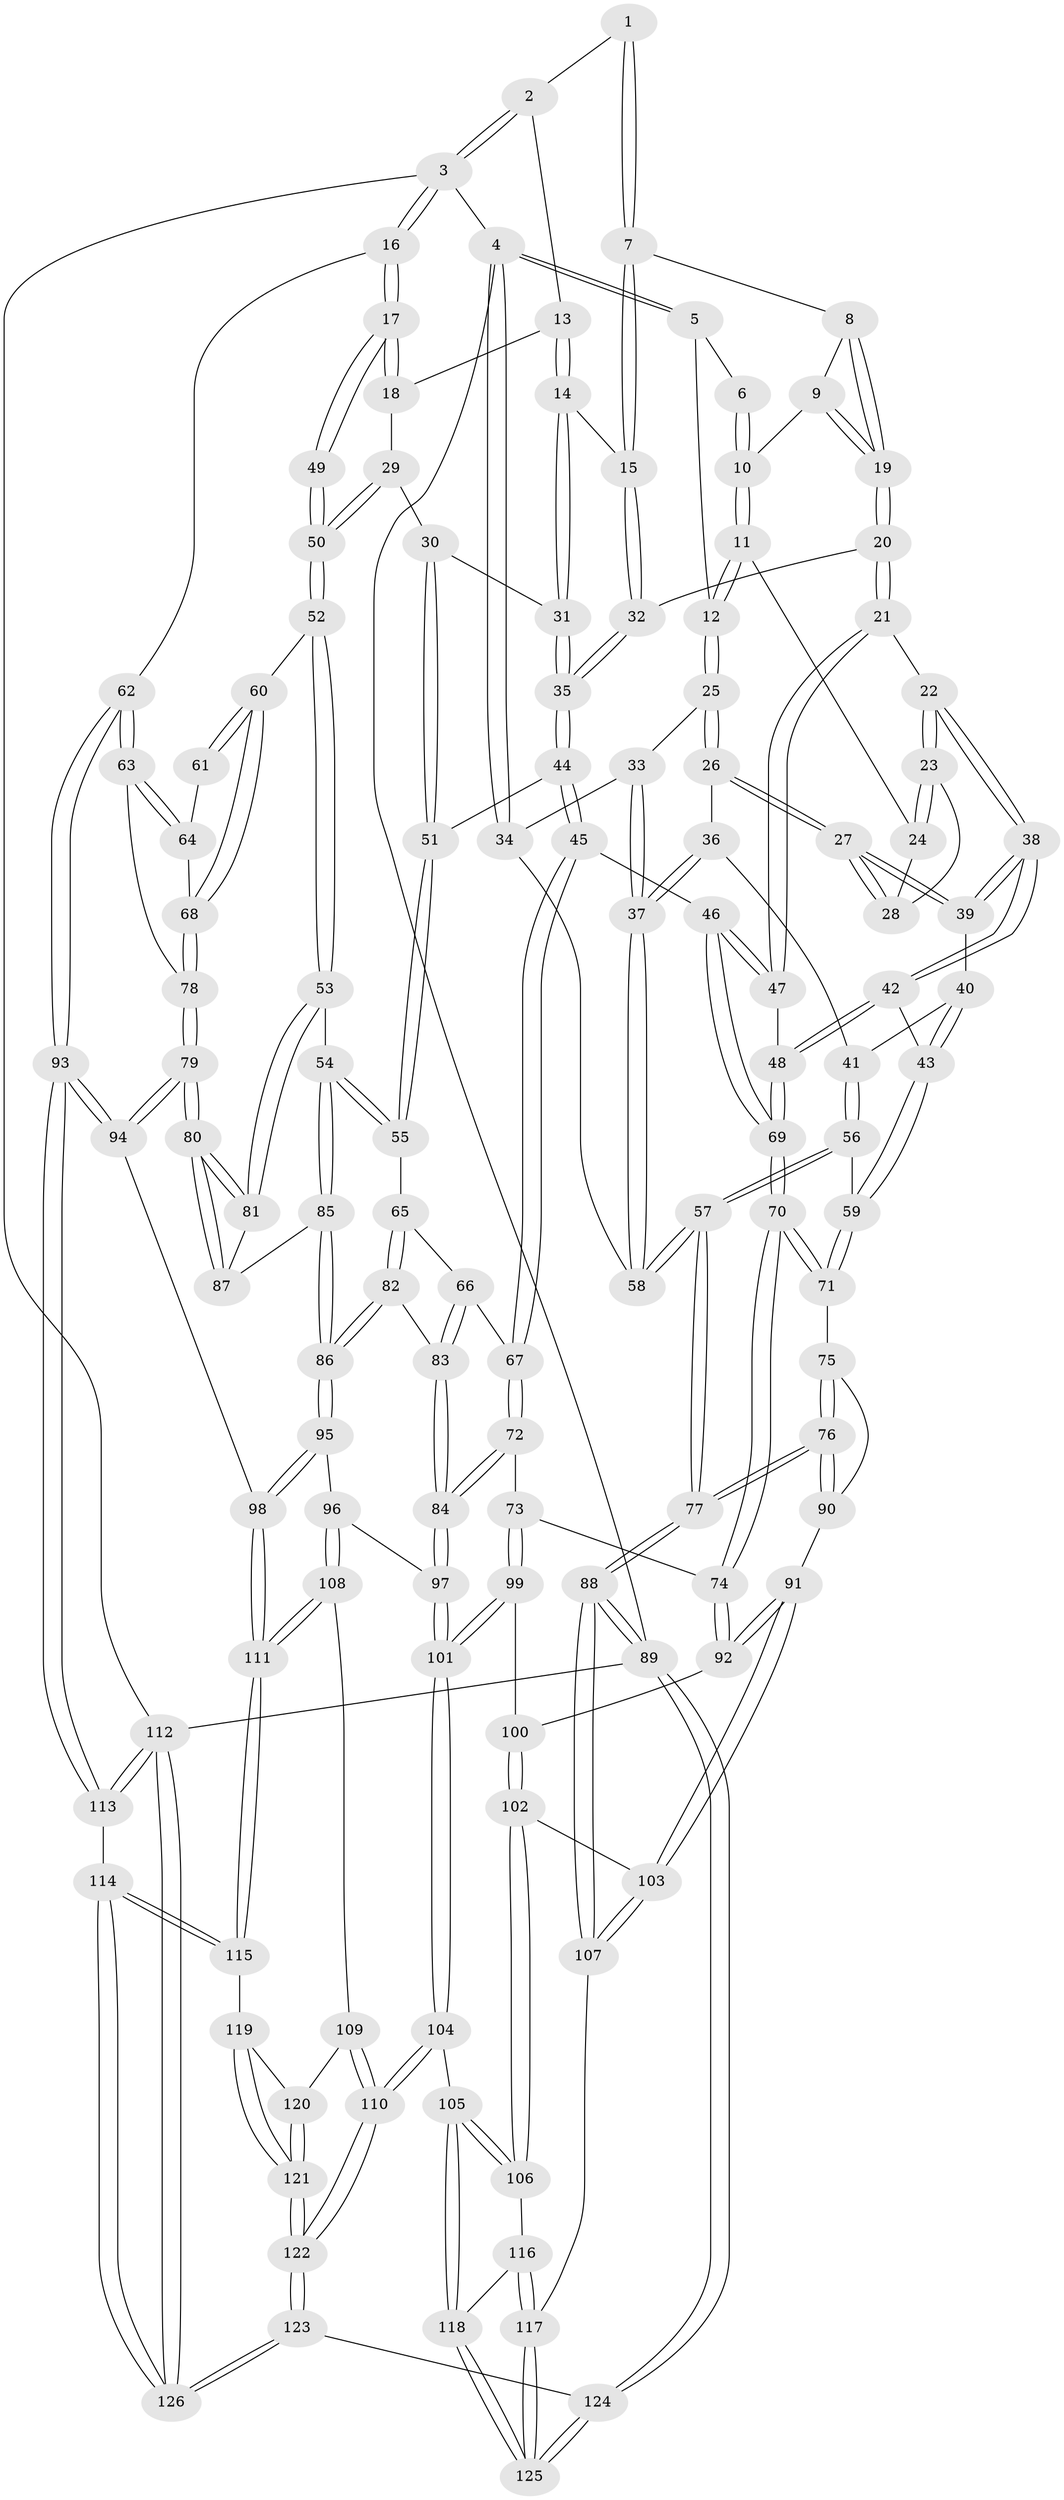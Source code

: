// coarse degree distribution, {3: 0.19736842105263158, 5: 0.27631578947368424, 2: 0.013157894736842105, 4: 0.4342105263157895, 6: 0.06578947368421052, 8: 0.013157894736842105}
// Generated by graph-tools (version 1.1) at 2025/24/03/03/25 07:24:39]
// undirected, 126 vertices, 312 edges
graph export_dot {
graph [start="1"]
  node [color=gray90,style=filled];
  1 [pos="+0.43669405983542714+0"];
  2 [pos="+0.804942452716029+0"];
  3 [pos="+1+0"];
  4 [pos="+0+0"];
  5 [pos="+0.10275610449196833+0"];
  6 [pos="+0.3858474340588139+0"];
  7 [pos="+0.48802121332934184+0.10400949247480626"];
  8 [pos="+0.47987693439926965+0.10672653438284156"];
  9 [pos="+0.34891048469217195+0.08190303865436713"];
  10 [pos="+0.3473786856543275+0.08087959301028481"];
  11 [pos="+0.34212005343101465+0.08344841913943242"];
  12 [pos="+0.17205209251267065+0.0798990359139051"];
  13 [pos="+0.7998355007211516+0"];
  14 [pos="+0.65249529709531+0.08615055301653471"];
  15 [pos="+0.5484558733299089+0.13342218869472847"];
  16 [pos="+1+0.24396601171672733"];
  17 [pos="+1+0.2556977816381606"];
  18 [pos="+0.8530358928683272+0.07619196042060117"];
  19 [pos="+0.39630188349641554+0.20207230967221929"];
  20 [pos="+0.3853374360284868+0.24094619589905758"];
  21 [pos="+0.38178997828033806+0.2452864830474576"];
  22 [pos="+0.3451473632974944+0.2371357414563247"];
  23 [pos="+0.31923291483033883+0.20915884436818527"];
  24 [pos="+0.32147906732365994+0.1311343631630731"];
  25 [pos="+0.15895986100468668+0.13739295967305887"];
  26 [pos="+0.15872010883359644+0.15101677925844334"];
  27 [pos="+0.16380334714122308+0.1578658725078541"];
  28 [pos="+0.21477942685246945+0.16855887039484332"];
  29 [pos="+0.8394322759698856+0.244949320367846"];
  30 [pos="+0.7521891778950304+0.25716040034881804"];
  31 [pos="+0.71916546886612+0.23589193446047"];
  32 [pos="+0.5388989309826349+0.21203320500832512"];
  33 [pos="+0.0550506208329338+0.1049468276933611"];
  34 [pos="+0+0"];
  35 [pos="+0.5661907765443469+0.2841376026701271"];
  36 [pos="+0.05488410647141461+0.20170587600109"];
  37 [pos="+0+0.2620867394181833"];
  38 [pos="+0.24347871263602988+0.29958766834145695"];
  39 [pos="+0.1798356479513943+0.23525755431973863"];
  40 [pos="+0.1502842623192663+0.27700130446790155"];
  41 [pos="+0.10988250944583676+0.32931774674914394"];
  42 [pos="+0.24856046499411863+0.38314495841825047"];
  43 [pos="+0.21644601655873463+0.3955105578760147"];
  44 [pos="+0.5529267410483345+0.3268629560037242"];
  45 [pos="+0.5008222010324134+0.3856215280600548"];
  46 [pos="+0.5001250336077148+0.38543732383696255"];
  47 [pos="+0.3846455251523673+0.2546975694069974"];
  48 [pos="+0.30521362179913075+0.4084548235765982"];
  49 [pos="+1+0.2815768042604688"];
  50 [pos="+0.8773586231902489+0.2691001895048043"];
  51 [pos="+0.7116557637365234+0.3798966457916499"];
  52 [pos="+0.8355619724304562+0.45926299583818775"];
  53 [pos="+0.7841133285733737+0.4717558326637585"];
  54 [pos="+0.7471529692311503+0.4689881717260068"];
  55 [pos="+0.72583309476358+0.4563969973821499"];
  56 [pos="+0.07846992514781138+0.40696114015570306"];
  57 [pos="+0+0.3990171135440843"];
  58 [pos="+0+0.27501631971094415"];
  59 [pos="+0.12727482462938547+0.4323478218079702"];
  60 [pos="+0.8502880420065391+0.4649455203197353"];
  61 [pos="+0.9866101490362026+0.36688808771765113"];
  62 [pos="+1+0.5601217496008474"];
  63 [pos="+1+0.5272339829699265"];
  64 [pos="+0.9676849534807419+0.4483198896594515"];
  65 [pos="+0.6650263353403792+0.475280195214266"];
  66 [pos="+0.6485368621322399+0.47639473307942565"];
  67 [pos="+0.5302108623909789+0.45702806743640295"];
  68 [pos="+0.8792398868327238+0.4864587823557783"];
  69 [pos="+0.32856009464439245+0.4336087741658536"];
  70 [pos="+0.32732665213276196+0.5206135393060747"];
  71 [pos="+0.14512511119991625+0.48959703029816243"];
  72 [pos="+0.4872783575944825+0.5783422348794918"];
  73 [pos="+0.4172451007885556+0.5796233183417735"];
  74 [pos="+0.33342397004273944+0.544007178407133"];
  75 [pos="+0.1453556458190248+0.5039996472017866"];
  76 [pos="+0+0.6312601153599232"];
  77 [pos="+0+0.6297358533743859"];
  78 [pos="+0.91629820978999+0.5389712516640686"];
  79 [pos="+0.8854537394494792+0.6828316990961643"];
  80 [pos="+0.8455411660002015+0.6354111314564602"];
  81 [pos="+0.8021189509677161+0.5352317894495453"];
  82 [pos="+0.6560448984873659+0.5921147240056128"];
  83 [pos="+0.6134947468016908+0.5706314567141303"];
  84 [pos="+0.5077211140333434+0.6063701719904275"];
  85 [pos="+0.7258575665710792+0.5927424924551753"];
  86 [pos="+0.6895603039664554+0.6508926332709696"];
  87 [pos="+0.7800240746433346+0.6015486205493958"];
  88 [pos="+0+0.8313969303279504"];
  89 [pos="+0+1"];
  90 [pos="+0.1616312606392304+0.6474205708594648"];
  91 [pos="+0.17511065522778746+0.6585651158819353"];
  92 [pos="+0.2775603826645597+0.5999394025229372"];
  93 [pos="+1+0.8025238691646148"];
  94 [pos="+0.8870818305173858+0.6928386414606661"];
  95 [pos="+0.6886186526153801+0.6567074605894743"];
  96 [pos="+0.6153024787111233+0.7018391318936797"];
  97 [pos="+0.5259414202470759+0.6507381938819358"];
  98 [pos="+0.8316256230480966+0.7289664443885524"];
  99 [pos="+0.3776577351443811+0.6803043410563911"];
  100 [pos="+0.35391451943399493+0.6917413972567915"];
  101 [pos="+0.4543977994602991+0.7440914255873666"];
  102 [pos="+0.30520520911073673+0.7650307921899187"];
  103 [pos="+0.18739870189222282+0.711917857822831"];
  104 [pos="+0.43012678071429444+0.8452839919569262"];
  105 [pos="+0.426765612251602+0.8448169823183167"];
  106 [pos="+0.33121641216037373+0.7995458182932947"];
  107 [pos="+0.11899229491089933+0.8471584277142484"];
  108 [pos="+0.6205712053393679+0.7776283424018718"];
  109 [pos="+0.5885251828620356+0.817916706805116"];
  110 [pos="+0.4623137946245104+0.8747624243273705"];
  111 [pos="+0.7834839141943047+0.8466654871642975"];
  112 [pos="+1+1"];
  113 [pos="+1+0.8581763214207808"];
  114 [pos="+0.8094821607959922+0.9068267417148457"];
  115 [pos="+0.7884151629083437+0.877611715533539"];
  116 [pos="+0.28476286084495883+0.8481474915652631"];
  117 [pos="+0.17019555622119026+0.9258291160218031"];
  118 [pos="+0.3090240688867003+0.9334657181618156"];
  119 [pos="+0.7576994816327854+0.889392965589683"];
  120 [pos="+0.6374712381811254+0.9038312766399563"];
  121 [pos="+0.5719478335683651+1"];
  122 [pos="+0.5142934084112109+1"];
  123 [pos="+0.5136687388615355+1"];
  124 [pos="+0.20689362184093396+1"];
  125 [pos="+0.20358206456003325+1"];
  126 [pos="+0.818086497217764+1"];
  1 -- 2;
  1 -- 7;
  1 -- 7;
  2 -- 3;
  2 -- 3;
  2 -- 13;
  3 -- 4;
  3 -- 16;
  3 -- 16;
  3 -- 112;
  4 -- 5;
  4 -- 5;
  4 -- 34;
  4 -- 34;
  4 -- 89;
  5 -- 6;
  5 -- 12;
  6 -- 10;
  6 -- 10;
  7 -- 8;
  7 -- 15;
  7 -- 15;
  8 -- 9;
  8 -- 19;
  8 -- 19;
  9 -- 10;
  9 -- 19;
  9 -- 19;
  10 -- 11;
  10 -- 11;
  11 -- 12;
  11 -- 12;
  11 -- 24;
  12 -- 25;
  12 -- 25;
  13 -- 14;
  13 -- 14;
  13 -- 18;
  14 -- 15;
  14 -- 31;
  14 -- 31;
  15 -- 32;
  15 -- 32;
  16 -- 17;
  16 -- 17;
  16 -- 62;
  17 -- 18;
  17 -- 18;
  17 -- 49;
  17 -- 49;
  18 -- 29;
  19 -- 20;
  19 -- 20;
  20 -- 21;
  20 -- 21;
  20 -- 32;
  21 -- 22;
  21 -- 47;
  21 -- 47;
  22 -- 23;
  22 -- 23;
  22 -- 38;
  22 -- 38;
  23 -- 24;
  23 -- 24;
  23 -- 28;
  24 -- 28;
  25 -- 26;
  25 -- 26;
  25 -- 33;
  26 -- 27;
  26 -- 27;
  26 -- 36;
  27 -- 28;
  27 -- 28;
  27 -- 39;
  27 -- 39;
  29 -- 30;
  29 -- 50;
  29 -- 50;
  30 -- 31;
  30 -- 51;
  30 -- 51;
  31 -- 35;
  31 -- 35;
  32 -- 35;
  32 -- 35;
  33 -- 34;
  33 -- 37;
  33 -- 37;
  34 -- 58;
  35 -- 44;
  35 -- 44;
  36 -- 37;
  36 -- 37;
  36 -- 41;
  37 -- 58;
  37 -- 58;
  38 -- 39;
  38 -- 39;
  38 -- 42;
  38 -- 42;
  39 -- 40;
  40 -- 41;
  40 -- 43;
  40 -- 43;
  41 -- 56;
  41 -- 56;
  42 -- 43;
  42 -- 48;
  42 -- 48;
  43 -- 59;
  43 -- 59;
  44 -- 45;
  44 -- 45;
  44 -- 51;
  45 -- 46;
  45 -- 67;
  45 -- 67;
  46 -- 47;
  46 -- 47;
  46 -- 69;
  46 -- 69;
  47 -- 48;
  48 -- 69;
  48 -- 69;
  49 -- 50;
  49 -- 50;
  50 -- 52;
  50 -- 52;
  51 -- 55;
  51 -- 55;
  52 -- 53;
  52 -- 53;
  52 -- 60;
  53 -- 54;
  53 -- 81;
  53 -- 81;
  54 -- 55;
  54 -- 55;
  54 -- 85;
  54 -- 85;
  55 -- 65;
  56 -- 57;
  56 -- 57;
  56 -- 59;
  57 -- 58;
  57 -- 58;
  57 -- 77;
  57 -- 77;
  59 -- 71;
  59 -- 71;
  60 -- 61;
  60 -- 61;
  60 -- 68;
  60 -- 68;
  61 -- 64;
  62 -- 63;
  62 -- 63;
  62 -- 93;
  62 -- 93;
  63 -- 64;
  63 -- 64;
  63 -- 78;
  64 -- 68;
  65 -- 66;
  65 -- 82;
  65 -- 82;
  66 -- 67;
  66 -- 83;
  66 -- 83;
  67 -- 72;
  67 -- 72;
  68 -- 78;
  68 -- 78;
  69 -- 70;
  69 -- 70;
  70 -- 71;
  70 -- 71;
  70 -- 74;
  70 -- 74;
  71 -- 75;
  72 -- 73;
  72 -- 84;
  72 -- 84;
  73 -- 74;
  73 -- 99;
  73 -- 99;
  74 -- 92;
  74 -- 92;
  75 -- 76;
  75 -- 76;
  75 -- 90;
  76 -- 77;
  76 -- 77;
  76 -- 90;
  76 -- 90;
  77 -- 88;
  77 -- 88;
  78 -- 79;
  78 -- 79;
  79 -- 80;
  79 -- 80;
  79 -- 94;
  79 -- 94;
  80 -- 81;
  80 -- 81;
  80 -- 87;
  80 -- 87;
  81 -- 87;
  82 -- 83;
  82 -- 86;
  82 -- 86;
  83 -- 84;
  83 -- 84;
  84 -- 97;
  84 -- 97;
  85 -- 86;
  85 -- 86;
  85 -- 87;
  86 -- 95;
  86 -- 95;
  88 -- 89;
  88 -- 89;
  88 -- 107;
  88 -- 107;
  89 -- 124;
  89 -- 124;
  89 -- 112;
  90 -- 91;
  91 -- 92;
  91 -- 92;
  91 -- 103;
  91 -- 103;
  92 -- 100;
  93 -- 94;
  93 -- 94;
  93 -- 113;
  93 -- 113;
  94 -- 98;
  95 -- 96;
  95 -- 98;
  95 -- 98;
  96 -- 97;
  96 -- 108;
  96 -- 108;
  97 -- 101;
  97 -- 101;
  98 -- 111;
  98 -- 111;
  99 -- 100;
  99 -- 101;
  99 -- 101;
  100 -- 102;
  100 -- 102;
  101 -- 104;
  101 -- 104;
  102 -- 103;
  102 -- 106;
  102 -- 106;
  103 -- 107;
  103 -- 107;
  104 -- 105;
  104 -- 110;
  104 -- 110;
  105 -- 106;
  105 -- 106;
  105 -- 118;
  105 -- 118;
  106 -- 116;
  107 -- 117;
  108 -- 109;
  108 -- 111;
  108 -- 111;
  109 -- 110;
  109 -- 110;
  109 -- 120;
  110 -- 122;
  110 -- 122;
  111 -- 115;
  111 -- 115;
  112 -- 113;
  112 -- 113;
  112 -- 126;
  112 -- 126;
  113 -- 114;
  114 -- 115;
  114 -- 115;
  114 -- 126;
  114 -- 126;
  115 -- 119;
  116 -- 117;
  116 -- 117;
  116 -- 118;
  117 -- 125;
  117 -- 125;
  118 -- 125;
  118 -- 125;
  119 -- 120;
  119 -- 121;
  119 -- 121;
  120 -- 121;
  120 -- 121;
  121 -- 122;
  121 -- 122;
  122 -- 123;
  122 -- 123;
  123 -- 124;
  123 -- 126;
  123 -- 126;
  124 -- 125;
  124 -- 125;
}
